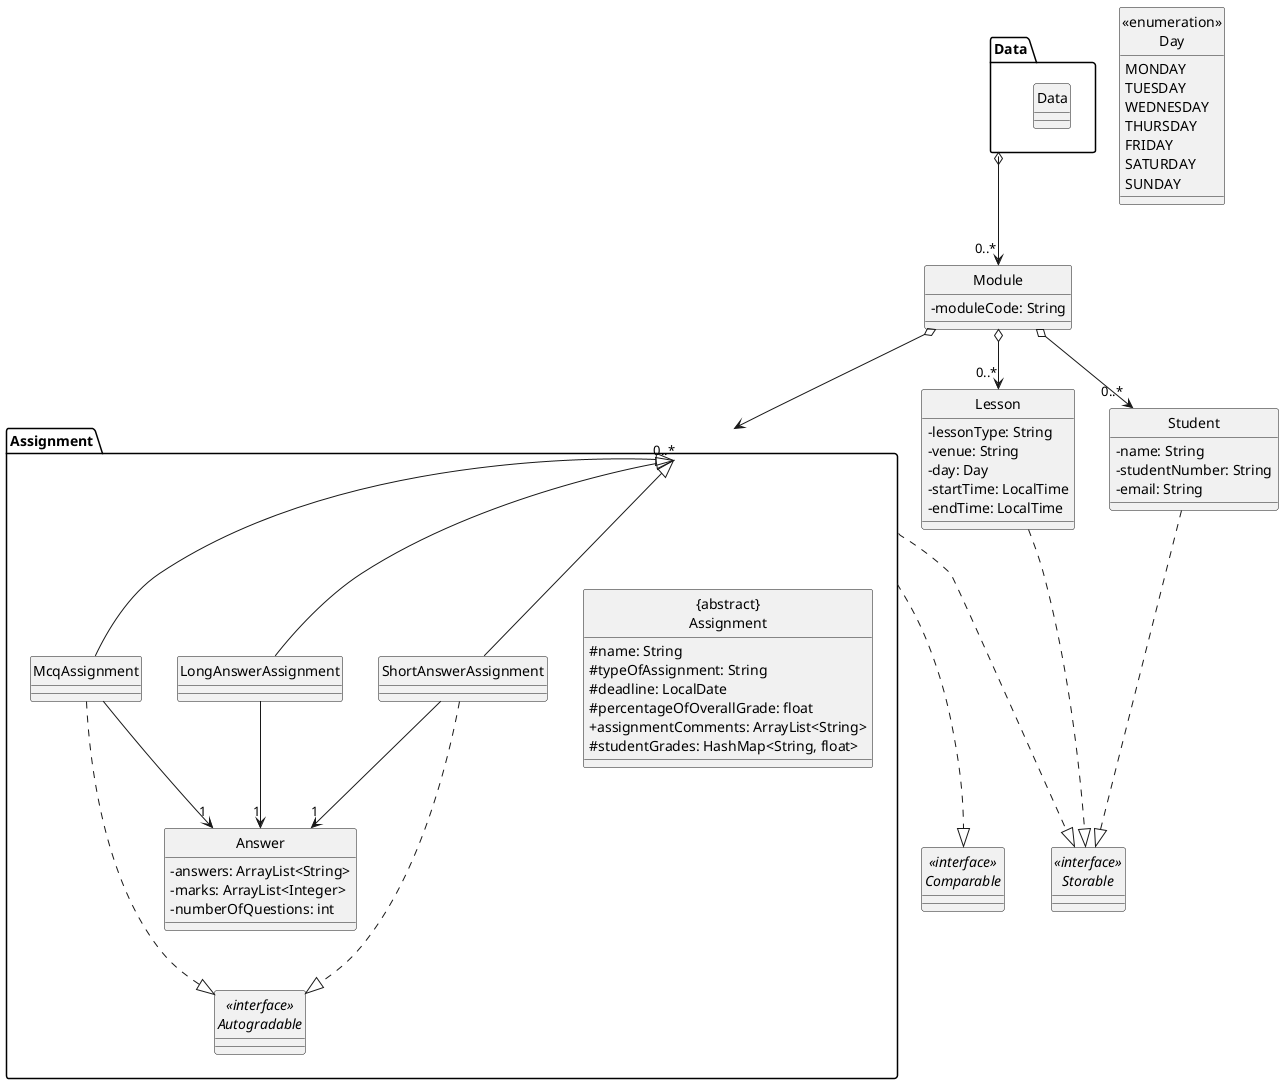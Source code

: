 @startuml
hide circle
skinparam classAttributeIconSize 0

interface "<<interface>>\nStorable" as Storable {
}

interface "<<interface>>\nComparable" as Comparable {
}

package Data {
    class Data {
    }
}
class Module {
    -moduleCode: String
}

package Assignment {
    interface "<<interface>>\nAutogradable" as Autogradable {
    }

    class "{abstract}\nAssignment" as Assignment {
        #name: String
        #typeOfAssignment: String
        #deadline: LocalDate
        #percentageOfOverallGrade: float
        +assignmentComments: ArrayList<String>
        #studentGrades: HashMap<String, float>
    }

    class Answer {
        -answers: ArrayList<String>
        -marks: ArrayList<Integer>
        -numberOfQuestions: int
    }

    class LongAnswerAssignment {
    }

    class McqAssignment {
    }

    class ShortAnswerAssignment {
    }
}


class Lesson {
    -lessonType: String
    -venue: String
    -day: Day
    -startTime: LocalTime
    -endTime: LocalTime
}

class Student {
    -name: String
    -studentNumber: String
    -email: String
}

enum "<<enumeration>>\nDay" {
    MONDAY
    TUESDAY
    WEDNESDAY
    THURSDAY
    FRIDAY
    SATURDAY
    SUNDAY
}

Assignment ...|> Storable
Lesson ...|> Storable
Student ...|> Storable
Assignment ...|> Comparable

Data o--> "0..*" Module
Module o--> "0..*" Assignment
Assignment <|-- LongAnswerAssignment
Assignment <|-- McqAssignment
Assignment <|-- ShortAnswerAssignment
LongAnswerAssignment --> "1" Answer
McqAssignment --> "1" Answer
ShortAnswerAssignment --> "1" Answer
McqAssignment ...|> Autogradable
ShortAnswerAssignment ...|> Autogradable

Module o--> "0..*" Lesson
Module o--> "0..*" Student








@enduml